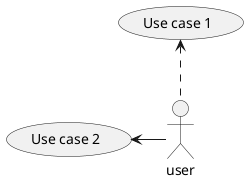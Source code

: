 ' 2.8 Changing arrows direction, Drawing UML with PlantUML (V8037, p. 26)
@startuml
(Use case 1) <.. :user:
(Use case 2) <- :user:
@enduml
